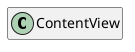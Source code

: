 @startuml
set namespaceSeparator \\
hide members
hide << alias >> circle

class ContentView
@enduml

